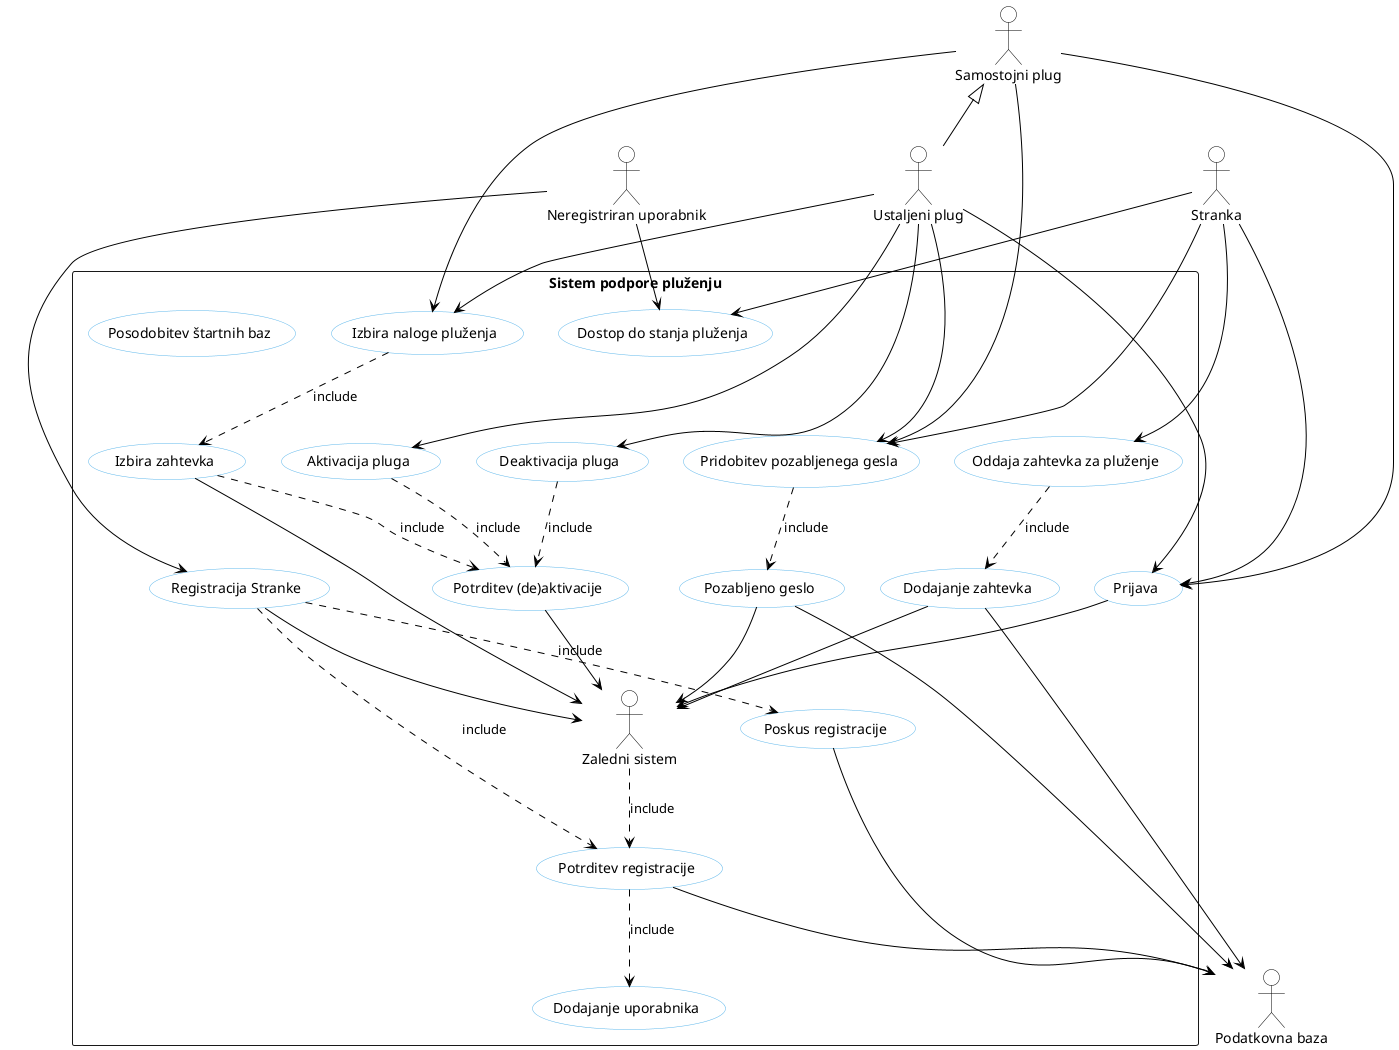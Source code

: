 @startuml
skinparam backgroundcolor transparent
skinparam defaultTextAlignment center
skinparam usecase {
  backgroundColor white
  borderColor #5FB8EC
  arrowColor black
}
skinparam actorBorderColor black
skinparam actorBackgroundColor white

' left to right direction

' scale 0.8
' scale 20000 width
' scale max 10024 width




actor "Neregistriran uporabnik" AS NU
' actor "Admin" AS A
actor "Ustaljeni plug" AS UP
actor "Stranka" AS S
actor "Samostojni plug" AS SP
' actor "Manager pluženja" AS MP

actor "Podatkovna baza" AS PB


rectangle "Sistem podpore pluženju" {
  actor "Zaledni sistem" AS ZS
  usecase "Dostop do stanja pluženja" AS DDSP
  usecase "Registracija Stranke" AS RS
  usecase "Prijava" AS P
  ' usecase "Kontaktiranje pluga" AS KP
  ' usecase "Urejanje števila plugov in štartnih baz" AS USPISP
  usecase "Aktivacija pluga" AS AP
  usecase "Deaktivacija pluga" AS DP
  usecase "Oddaja zahtevka za pluženje" AS OZZP
  usecase "Izbira naloge pluženja" AS INP
  ' usecase "Usmeritev Samostojnega pluga" AS USP
  ' usecase "Registracija osebja" AS RO
  usecase "Pridobitev pozabljenega gesla" AS PPG
  usecase "Poskus registracije" AS PR1
  usecase "Potrditev registracije" AS PR2
  usecase "Posodobitev štartnih baz" AS PSB
  usecase "Potrditev (de)aktivacije" AS PDA
  usecase "Dodajanje zahtevka" AS DZ
  usecase "Izbira zahtevka" AS IZ
  usecase "Dodajanje uporabnika" AS DU
  usecase "Pozabljeno geslo" AS PG
}

' razsirjanji
' A -up-|> MP
UP -up-|> SP

NU -down-> (DDSP)
NU -down-> (RS)

' A -down-> (DDSP)
' A -down-> (P)
' A -down-> (KP)
' A -down-> (USPISP)
' A -down-> (USP)
' A -down-> (RO)
' A -down-> (PPG)

UP -down-> (P)
UP -down-> (AP)
UP -down-> (DP)
UP -down-> (INP)
UP -down-> (PPG)

S -down-> (DDSP)
S -down-> (P)
S -down-> (OZZP)
S -down-> (PPG)

SP -down-> (P)
SP -down-> (INP)
SP -down-> (PPG)

' MP -down-> (DDSP)
' MP -down-> (P)
' MP -down-> (KP)
' MP -down-> (USP)
' MP -down-> (PPG)




(RS) .down.> (PR1) : include
(RS) .down.> (PR2) : include
(RS) -down-> (ZS)

(P) -down-> (ZS)

' (USPISP) .down.> (PSB) : include

(AP) .down.> (PDA) : include

(DP) .down.> (PDA) : include

(OZZP) .down.> (DZ) : include

(INP) .down.> (IZ) : include

' (USP) .down.> (IZ) : include

' (RO) .down.> (DU) : include

(PPG) .down.> (PG) : include












(PR1) -down-> (PB)

(PR2) -down-> (PB)
(PR2) .down.> (DU) : include
(ZS) .down.> (PR2) : include

' (PSB) -down-> (PB)

(PDA) -down-> (ZS)

(DZ) -down-> (PB)
(DZ) -down-> (ZS)

(IZ) .down.> (PDA) :include
(IZ) -down-> (ZS)

' (DU) -down-> (PB)

(PG) -down-> (PB)
(PG) -down-> (ZS)



' U1 -> (PU1)
' U2 --> (PU2)
' (PU4) -down-> S1

' (PU3) .up.> (PU1) : extend
' (PU5) ..> (PU4) : include
' (PU5) -down-|> (PU2)













@enduml